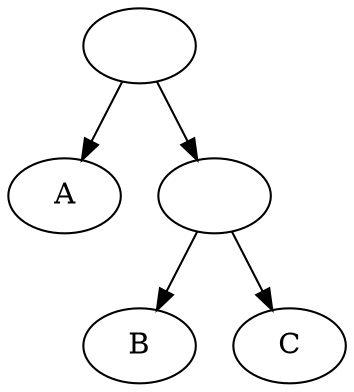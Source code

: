 digraph G
{
    root[label=""];
    a[label="A"];
    b[label="B"];
    c[label="C"];
    branch[label=""];

    root -> a;
    root -> branch;
    branch -> {b c};
}